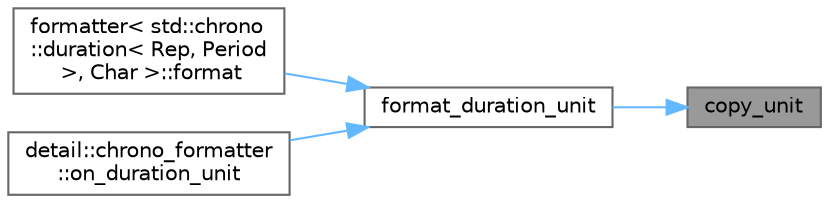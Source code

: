 digraph "copy_unit"
{
 // LATEX_PDF_SIZE
  bgcolor="transparent";
  edge [fontname=Helvetica,fontsize=10,labelfontname=Helvetica,labelfontsize=10];
  node [fontname=Helvetica,fontsize=10,shape=box,height=0.2,width=0.4];
  rankdir="RL";
  Node1 [id="Node000001",label="copy_unit",height=0.2,width=0.4,color="gray40", fillcolor="grey60", style="filled", fontcolor="black",tooltip=" "];
  Node1 -> Node2 [id="edge1_Node000001_Node000002",dir="back",color="steelblue1",style="solid",tooltip=" "];
  Node2 [id="Node000002",label="format_duration_unit",height=0.2,width=0.4,color="grey40", fillcolor="white", style="filled",URL="$namespacedetail.html#a2398c04f58e4d99e75a4bd6c2ce3cfba",tooltip=" "];
  Node2 -> Node3 [id="edge2_Node000002_Node000003",dir="back",color="steelblue1",style="solid",tooltip=" "];
  Node3 [id="Node000003",label="formatter\< std::chrono\l::duration\< Rep, Period\l \>, Char \>::format",height=0.2,width=0.4,color="grey40", fillcolor="white", style="filled",URL="$structformatter_3_01std_1_1chrono_1_1duration_3_01_rep_00_01_period_01_4_00_01_char_01_4.html#a2ec854bd7a6a632e4a8e0c027634c84a",tooltip=" "];
  Node2 -> Node4 [id="edge3_Node000002_Node000004",dir="back",color="steelblue1",style="solid",tooltip=" "];
  Node4 [id="Node000004",label="detail::chrono_formatter\l::on_duration_unit",height=0.2,width=0.4,color="grey40", fillcolor="white", style="filled",URL="$structdetail_1_1chrono__formatter.html#a426efbda8fcbda88cf75c76685700307",tooltip=" "];
}
